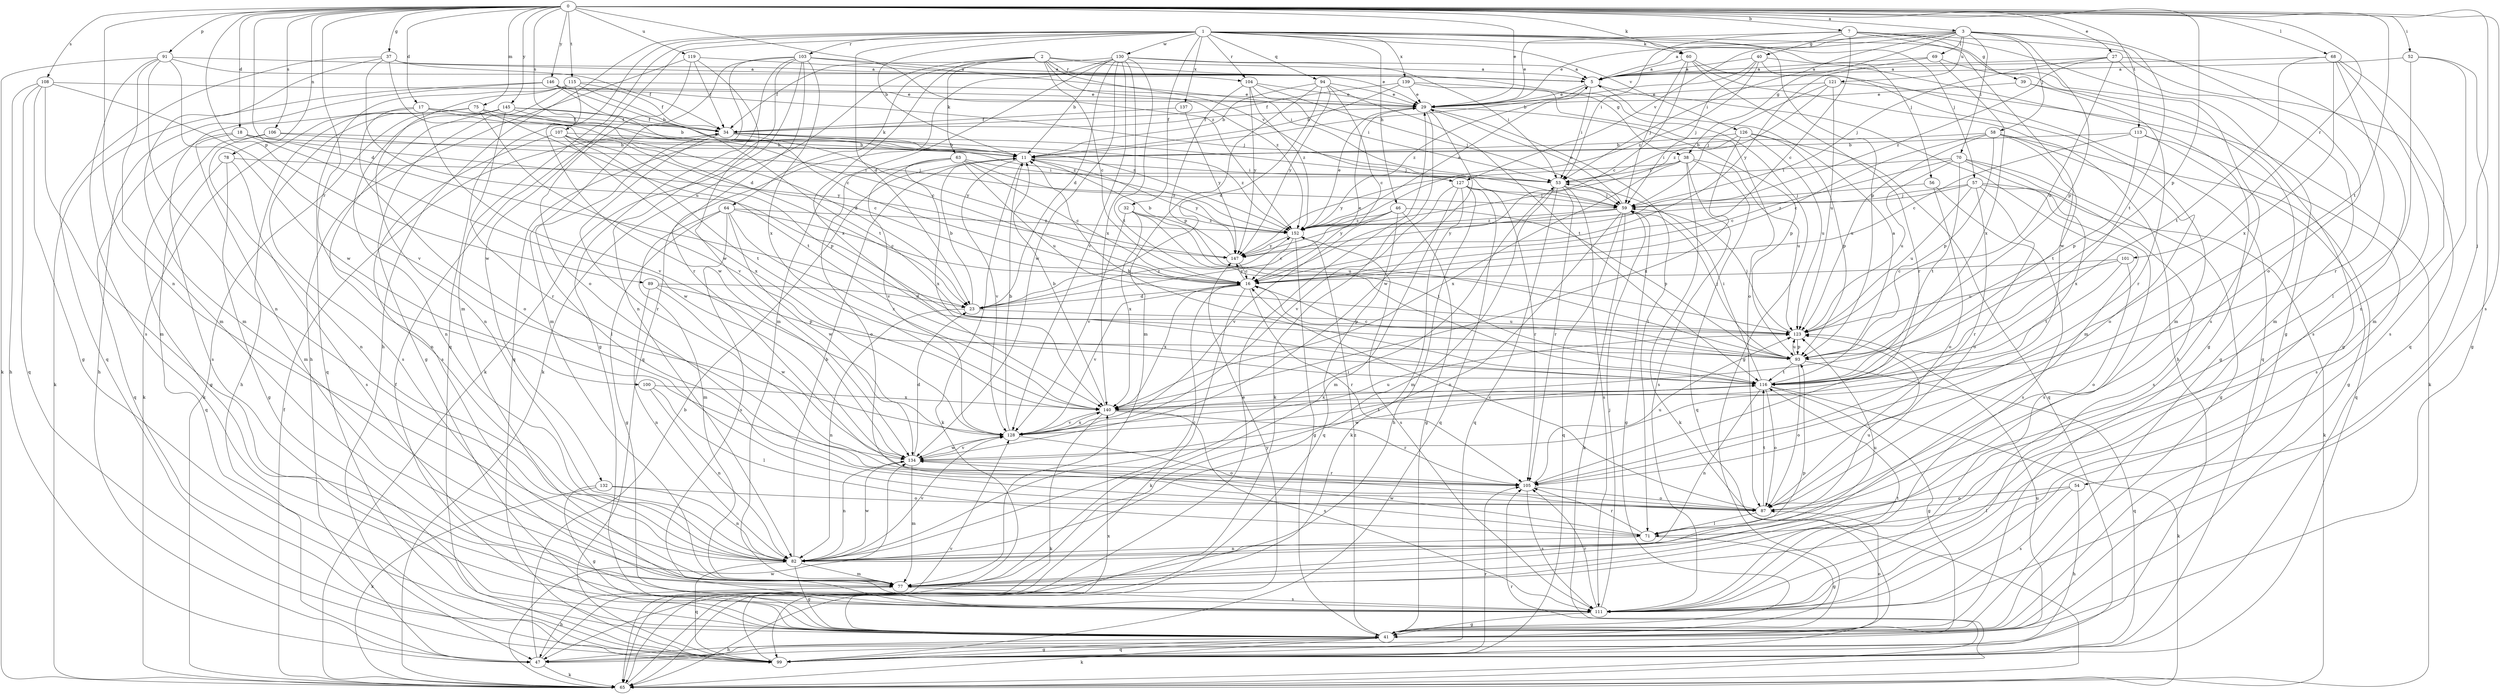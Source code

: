 strict digraph  {
0;
1;
2;
3;
5;
7;
11;
16;
17;
18;
23;
27;
29;
32;
34;
37;
38;
39;
40;
41;
46;
47;
52;
53;
54;
56;
57;
58;
59;
60;
63;
64;
65;
68;
69;
70;
71;
75;
77;
78;
82;
87;
89;
91;
93;
94;
99;
100;
101;
103;
104;
105;
106;
107;
108;
111;
113;
115;
116;
119;
121;
123;
126;
127;
128;
130;
132;
134;
137;
139;
140;
145;
146;
147;
152;
0 -> 3  [label=a];
0 -> 7  [label=b];
0 -> 17  [label=d];
0 -> 18  [label=d];
0 -> 23  [label=d];
0 -> 27  [label=e];
0 -> 29  [label=e];
0 -> 37  [label=g];
0 -> 52  [label=i];
0 -> 54  [label=j];
0 -> 60  [label=k];
0 -> 68  [label=l];
0 -> 75  [label=m];
0 -> 78  [label=n];
0 -> 82  [label=n];
0 -> 89  [label=p];
0 -> 91  [label=p];
0 -> 93  [label=p];
0 -> 100  [label=r];
0 -> 101  [label=r];
0 -> 106  [label=s];
0 -> 107  [label=s];
0 -> 108  [label=s];
0 -> 111  [label=s];
0 -> 113  [label=t];
0 -> 115  [label=t];
0 -> 116  [label=t];
0 -> 119  [label=u];
0 -> 145  [label=y];
0 -> 146  [label=y];
0 -> 152  [label=z];
1 -> 11  [label=b];
1 -> 23  [label=d];
1 -> 32  [label=f];
1 -> 46  [label=h];
1 -> 47  [label=h];
1 -> 56  [label=j];
1 -> 57  [label=j];
1 -> 60  [label=k];
1 -> 77  [label=m];
1 -> 93  [label=p];
1 -> 94  [label=q];
1 -> 99  [label=q];
1 -> 103  [label=r];
1 -> 104  [label=r];
1 -> 111  [label=s];
1 -> 126  [label=v];
1 -> 130  [label=w];
1 -> 132  [label=w];
1 -> 137  [label=x];
1 -> 139  [label=x];
2 -> 5  [label=a];
2 -> 16  [label=c];
2 -> 38  [label=g];
2 -> 63  [label=k];
2 -> 64  [label=k];
2 -> 65  [label=k];
2 -> 104  [label=r];
2 -> 127  [label=v];
2 -> 140  [label=x];
2 -> 152  [label=z];
3 -> 5  [label=a];
3 -> 29  [label=e];
3 -> 38  [label=g];
3 -> 53  [label=i];
3 -> 58  [label=j];
3 -> 69  [label=l];
3 -> 70  [label=l];
3 -> 87  [label=o];
3 -> 93  [label=p];
3 -> 116  [label=t];
3 -> 121  [label=u];
3 -> 127  [label=v];
5 -> 29  [label=e];
5 -> 53  [label=i];
5 -> 77  [label=m];
5 -> 152  [label=z];
7 -> 16  [label=c];
7 -> 29  [label=e];
7 -> 39  [label=g];
7 -> 40  [label=g];
7 -> 41  [label=g];
7 -> 53  [label=i];
7 -> 99  [label=q];
7 -> 134  [label=w];
11 -> 53  [label=i];
11 -> 65  [label=k];
11 -> 128  [label=v];
11 -> 147  [label=y];
16 -> 23  [label=d];
16 -> 65  [label=k];
16 -> 93  [label=p];
16 -> 105  [label=r];
16 -> 128  [label=v];
16 -> 140  [label=x];
16 -> 147  [label=y];
17 -> 11  [label=b];
17 -> 23  [label=d];
17 -> 34  [label=f];
17 -> 87  [label=o];
17 -> 111  [label=s];
17 -> 128  [label=v];
18 -> 11  [label=b];
18 -> 77  [label=m];
18 -> 99  [label=q];
18 -> 134  [label=w];
18 -> 147  [label=y];
23 -> 11  [label=b];
23 -> 29  [label=e];
23 -> 82  [label=n];
23 -> 123  [label=u];
23 -> 152  [label=z];
27 -> 5  [label=a];
27 -> 59  [label=j];
27 -> 77  [label=m];
27 -> 111  [label=s];
27 -> 123  [label=u];
27 -> 152  [label=z];
29 -> 34  [label=f];
29 -> 65  [label=k];
29 -> 71  [label=l];
29 -> 93  [label=p];
29 -> 134  [label=w];
32 -> 116  [label=t];
32 -> 123  [label=u];
32 -> 128  [label=v];
32 -> 140  [label=x];
32 -> 152  [label=z];
34 -> 11  [label=b];
34 -> 59  [label=j];
34 -> 71  [label=l];
34 -> 105  [label=r];
34 -> 147  [label=y];
34 -> 152  [label=z];
37 -> 5  [label=a];
37 -> 23  [label=d];
37 -> 34  [label=f];
37 -> 77  [label=m];
37 -> 99  [label=q];
37 -> 123  [label=u];
38 -> 53  [label=i];
38 -> 65  [label=k];
38 -> 99  [label=q];
38 -> 111  [label=s];
38 -> 123  [label=u];
38 -> 140  [label=x];
38 -> 147  [label=y];
39 -> 29  [label=e];
39 -> 41  [label=g];
39 -> 105  [label=r];
40 -> 5  [label=a];
40 -> 11  [label=b];
40 -> 41  [label=g];
40 -> 59  [label=j];
40 -> 77  [label=m];
40 -> 152  [label=z];
41 -> 34  [label=f];
41 -> 47  [label=h];
41 -> 65  [label=k];
41 -> 87  [label=o];
41 -> 99  [label=q];
41 -> 147  [label=y];
41 -> 152  [label=z];
46 -> 41  [label=g];
46 -> 93  [label=p];
46 -> 99  [label=q];
46 -> 128  [label=v];
46 -> 147  [label=y];
46 -> 152  [label=z];
47 -> 11  [label=b];
47 -> 65  [label=k];
47 -> 123  [label=u];
47 -> 128  [label=v];
52 -> 5  [label=a];
52 -> 41  [label=g];
52 -> 71  [label=l];
52 -> 111  [label=s];
53 -> 59  [label=j];
53 -> 77  [label=m];
53 -> 99  [label=q];
53 -> 105  [label=r];
53 -> 111  [label=s];
54 -> 47  [label=h];
54 -> 71  [label=l];
54 -> 87  [label=o];
54 -> 111  [label=s];
56 -> 59  [label=j];
56 -> 87  [label=o];
56 -> 111  [label=s];
57 -> 59  [label=j];
57 -> 65  [label=k];
57 -> 87  [label=o];
57 -> 105  [label=r];
57 -> 111  [label=s];
57 -> 123  [label=u];
57 -> 152  [label=z];
58 -> 11  [label=b];
58 -> 16  [label=c];
58 -> 87  [label=o];
58 -> 93  [label=p];
58 -> 99  [label=q];
58 -> 116  [label=t];
58 -> 123  [label=u];
59 -> 29  [label=e];
59 -> 41  [label=g];
59 -> 65  [label=k];
59 -> 82  [label=n];
59 -> 99  [label=q];
59 -> 147  [label=y];
59 -> 152  [label=z];
60 -> 5  [label=a];
60 -> 16  [label=c];
60 -> 47  [label=h];
60 -> 59  [label=j];
60 -> 99  [label=q];
60 -> 105  [label=r];
63 -> 16  [label=c];
63 -> 53  [label=i];
63 -> 87  [label=o];
63 -> 123  [label=u];
63 -> 128  [label=v];
63 -> 140  [label=x];
63 -> 152  [label=z];
64 -> 16  [label=c];
64 -> 41  [label=g];
64 -> 77  [label=m];
64 -> 111  [label=s];
64 -> 134  [label=w];
64 -> 140  [label=x];
64 -> 152  [label=z];
65 -> 29  [label=e];
65 -> 34  [label=f];
65 -> 105  [label=r];
65 -> 134  [label=w];
68 -> 5  [label=a];
68 -> 77  [label=m];
68 -> 82  [label=n];
68 -> 105  [label=r];
68 -> 116  [label=t];
68 -> 140  [label=x];
69 -> 5  [label=a];
69 -> 41  [label=g];
69 -> 140  [label=x];
69 -> 147  [label=y];
70 -> 16  [label=c];
70 -> 41  [label=g];
70 -> 53  [label=i];
70 -> 111  [label=s];
70 -> 116  [label=t];
70 -> 123  [label=u];
70 -> 140  [label=x];
71 -> 41  [label=g];
71 -> 82  [label=n];
71 -> 105  [label=r];
71 -> 123  [label=u];
71 -> 134  [label=w];
75 -> 34  [label=f];
75 -> 47  [label=h];
75 -> 65  [label=k];
75 -> 111  [label=s];
75 -> 116  [label=t];
75 -> 128  [label=v];
75 -> 152  [label=z];
77 -> 47  [label=h];
77 -> 93  [label=p];
77 -> 111  [label=s];
78 -> 41  [label=g];
78 -> 53  [label=i];
78 -> 99  [label=q];
78 -> 111  [label=s];
82 -> 11  [label=b];
82 -> 16  [label=c];
82 -> 41  [label=g];
82 -> 53  [label=i];
82 -> 77  [label=m];
82 -> 99  [label=q];
82 -> 123  [label=u];
82 -> 128  [label=v];
82 -> 134  [label=w];
87 -> 16  [label=c];
87 -> 71  [label=l];
87 -> 116  [label=t];
89 -> 23  [label=d];
89 -> 82  [label=n];
89 -> 93  [label=p];
89 -> 134  [label=w];
91 -> 5  [label=a];
91 -> 29  [label=e];
91 -> 65  [label=k];
91 -> 77  [label=m];
91 -> 82  [label=n];
91 -> 111  [label=s];
91 -> 134  [label=w];
93 -> 16  [label=c];
93 -> 59  [label=j];
93 -> 87  [label=o];
93 -> 99  [label=q];
93 -> 116  [label=t];
93 -> 123  [label=u];
94 -> 11  [label=b];
94 -> 16  [label=c];
94 -> 23  [label=d];
94 -> 29  [label=e];
94 -> 77  [label=m];
94 -> 116  [label=t];
94 -> 147  [label=y];
99 -> 41  [label=g];
99 -> 105  [label=r];
99 -> 140  [label=x];
100 -> 71  [label=l];
100 -> 82  [label=n];
100 -> 140  [label=x];
101 -> 16  [label=c];
101 -> 87  [label=o];
101 -> 116  [label=t];
101 -> 123  [label=u];
103 -> 5  [label=a];
103 -> 41  [label=g];
103 -> 53  [label=i];
103 -> 65  [label=k];
103 -> 77  [label=m];
103 -> 82  [label=n];
103 -> 99  [label=q];
103 -> 105  [label=r];
103 -> 140  [label=x];
104 -> 29  [label=e];
104 -> 53  [label=i];
104 -> 59  [label=j];
104 -> 93  [label=p];
104 -> 147  [label=y];
104 -> 152  [label=z];
105 -> 87  [label=o];
105 -> 111  [label=s];
105 -> 123  [label=u];
106 -> 11  [label=b];
106 -> 41  [label=g];
106 -> 59  [label=j];
106 -> 82  [label=n];
107 -> 11  [label=b];
107 -> 16  [label=c];
107 -> 82  [label=n];
107 -> 93  [label=p];
107 -> 116  [label=t];
107 -> 140  [label=x];
108 -> 29  [label=e];
108 -> 41  [label=g];
108 -> 47  [label=h];
108 -> 77  [label=m];
108 -> 99  [label=q];
108 -> 128  [label=v];
111 -> 41  [label=g];
111 -> 59  [label=j];
111 -> 105  [label=r];
111 -> 116  [label=t];
113 -> 11  [label=b];
113 -> 16  [label=c];
113 -> 41  [label=g];
113 -> 93  [label=p];
113 -> 111  [label=s];
115 -> 29  [label=e];
115 -> 34  [label=f];
115 -> 41  [label=g];
115 -> 82  [label=n];
115 -> 99  [label=q];
115 -> 116  [label=t];
115 -> 134  [label=w];
116 -> 5  [label=a];
116 -> 11  [label=b];
116 -> 41  [label=g];
116 -> 53  [label=i];
116 -> 65  [label=k];
116 -> 82  [label=n];
116 -> 87  [label=o];
116 -> 134  [label=w];
116 -> 140  [label=x];
119 -> 5  [label=a];
119 -> 34  [label=f];
119 -> 47  [label=h];
119 -> 87  [label=o];
119 -> 134  [label=w];
121 -> 29  [label=e];
121 -> 59  [label=j];
121 -> 65  [label=k];
121 -> 123  [label=u];
121 -> 152  [label=z];
123 -> 59  [label=j];
123 -> 93  [label=p];
126 -> 11  [label=b];
126 -> 53  [label=i];
126 -> 93  [label=p];
126 -> 99  [label=q];
126 -> 123  [label=u];
126 -> 140  [label=x];
127 -> 47  [label=h];
127 -> 59  [label=j];
127 -> 65  [label=k];
127 -> 77  [label=m];
127 -> 99  [label=q];
127 -> 105  [label=r];
127 -> 128  [label=v];
128 -> 11  [label=b];
128 -> 87  [label=o];
128 -> 116  [label=t];
128 -> 123  [label=u];
128 -> 134  [label=w];
128 -> 140  [label=x];
130 -> 5  [label=a];
130 -> 11  [label=b];
130 -> 23  [label=d];
130 -> 34  [label=f];
130 -> 53  [label=i];
130 -> 77  [label=m];
130 -> 99  [label=q];
130 -> 116  [label=t];
130 -> 128  [label=v];
130 -> 134  [label=w];
130 -> 140  [label=x];
132 -> 41  [label=g];
132 -> 65  [label=k];
132 -> 82  [label=n];
132 -> 87  [label=o];
134 -> 23  [label=d];
134 -> 77  [label=m];
134 -> 82  [label=n];
134 -> 105  [label=r];
134 -> 128  [label=v];
137 -> 34  [label=f];
137 -> 147  [label=y];
139 -> 11  [label=b];
139 -> 29  [label=e];
139 -> 34  [label=f];
139 -> 41  [label=g];
139 -> 87  [label=o];
140 -> 11  [label=b];
140 -> 65  [label=k];
140 -> 105  [label=r];
140 -> 111  [label=s];
140 -> 128  [label=v];
145 -> 16  [label=c];
145 -> 34  [label=f];
145 -> 65  [label=k];
145 -> 82  [label=n];
145 -> 105  [label=r];
145 -> 111  [label=s];
145 -> 152  [label=z];
146 -> 11  [label=b];
146 -> 16  [label=c];
146 -> 29  [label=e];
146 -> 47  [label=h];
146 -> 59  [label=j];
146 -> 65  [label=k];
147 -> 11  [label=b];
147 -> 16  [label=c];
152 -> 5  [label=a];
152 -> 16  [label=c];
152 -> 29  [label=e];
152 -> 41  [label=g];
152 -> 111  [label=s];
152 -> 147  [label=y];
}
